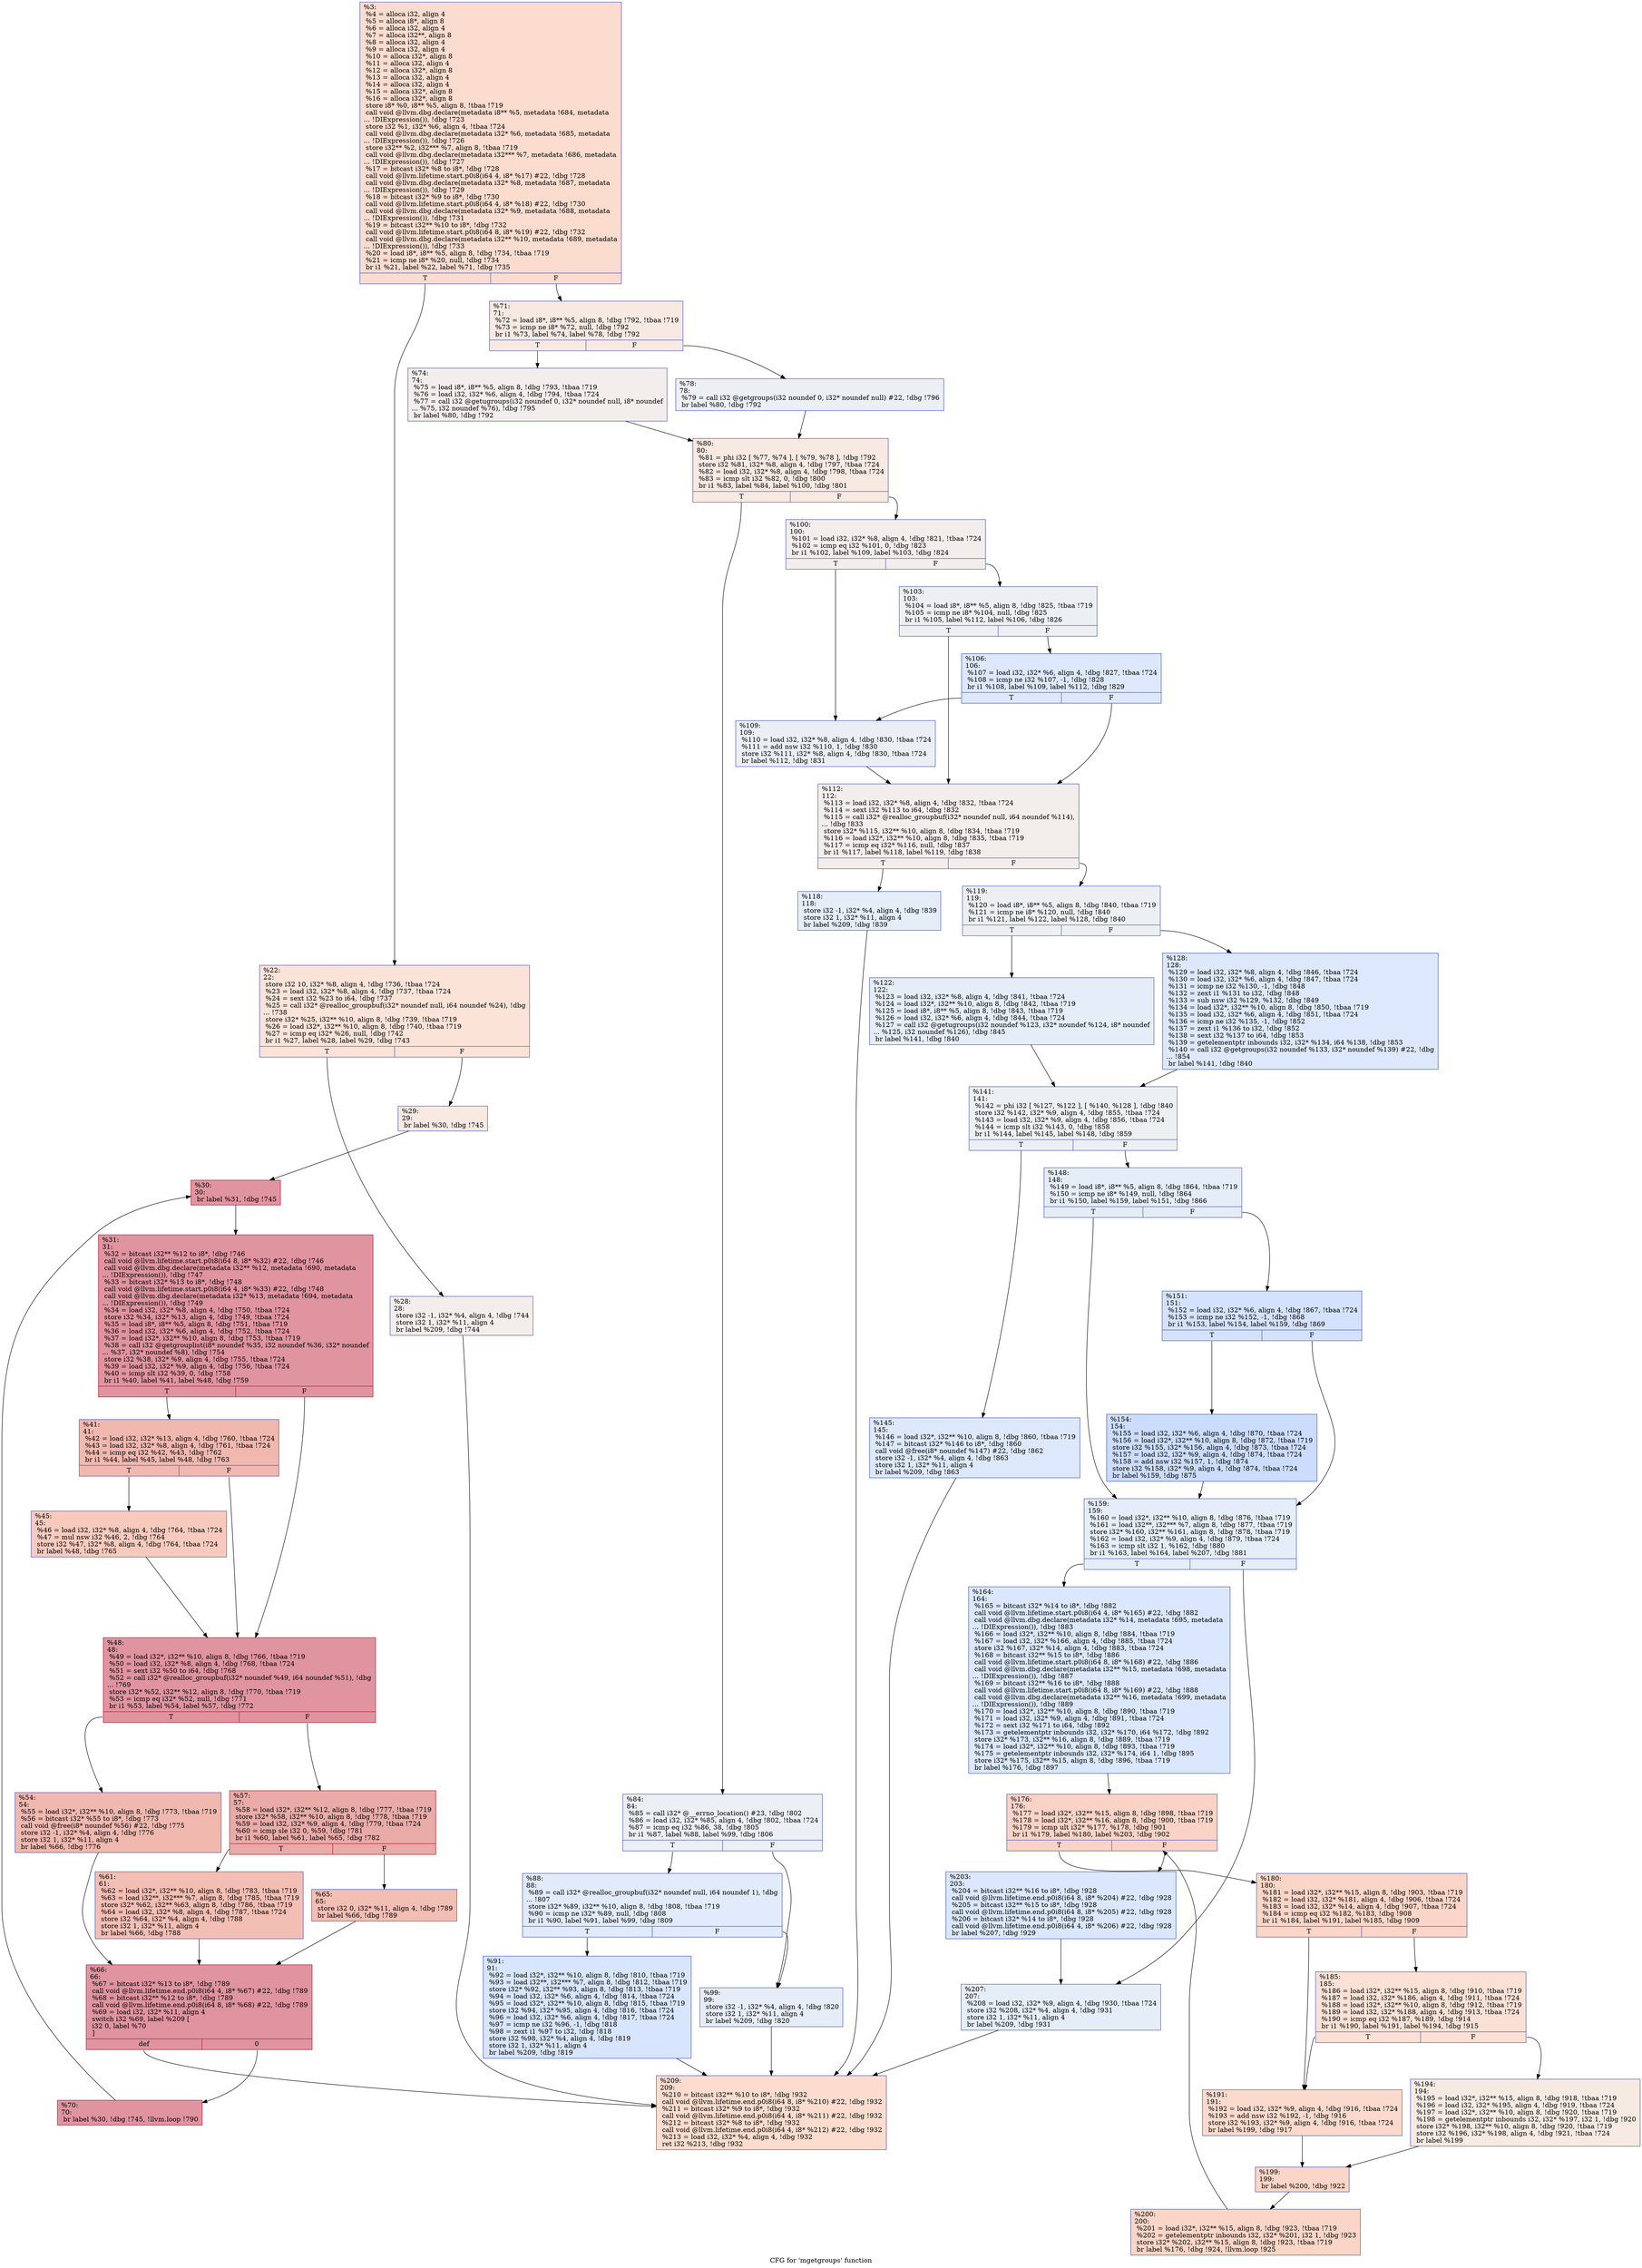 digraph "CFG for 'mgetgroups' function" {
	label="CFG for 'mgetgroups' function";

	Node0x1197bd0 [shape=record,color="#3d50c3ff", style=filled, fillcolor="#f7af9170",label="{%3:\l  %4 = alloca i32, align 4\l  %5 = alloca i8*, align 8\l  %6 = alloca i32, align 4\l  %7 = alloca i32**, align 8\l  %8 = alloca i32, align 4\l  %9 = alloca i32, align 4\l  %10 = alloca i32*, align 8\l  %11 = alloca i32, align 4\l  %12 = alloca i32*, align 8\l  %13 = alloca i32, align 4\l  %14 = alloca i32, align 4\l  %15 = alloca i32*, align 8\l  %16 = alloca i32*, align 8\l  store i8* %0, i8** %5, align 8, !tbaa !719\l  call void @llvm.dbg.declare(metadata i8** %5, metadata !684, metadata\l... !DIExpression()), !dbg !723\l  store i32 %1, i32* %6, align 4, !tbaa !724\l  call void @llvm.dbg.declare(metadata i32* %6, metadata !685, metadata\l... !DIExpression()), !dbg !726\l  store i32** %2, i32*** %7, align 8, !tbaa !719\l  call void @llvm.dbg.declare(metadata i32*** %7, metadata !686, metadata\l... !DIExpression()), !dbg !727\l  %17 = bitcast i32* %8 to i8*, !dbg !728\l  call void @llvm.lifetime.start.p0i8(i64 4, i8* %17) #22, !dbg !728\l  call void @llvm.dbg.declare(metadata i32* %8, metadata !687, metadata\l... !DIExpression()), !dbg !729\l  %18 = bitcast i32* %9 to i8*, !dbg !730\l  call void @llvm.lifetime.start.p0i8(i64 4, i8* %18) #22, !dbg !730\l  call void @llvm.dbg.declare(metadata i32* %9, metadata !688, metadata\l... !DIExpression()), !dbg !731\l  %19 = bitcast i32** %10 to i8*, !dbg !732\l  call void @llvm.lifetime.start.p0i8(i64 8, i8* %19) #22, !dbg !732\l  call void @llvm.dbg.declare(metadata i32** %10, metadata !689, metadata\l... !DIExpression()), !dbg !733\l  %20 = load i8*, i8** %5, align 8, !dbg !734, !tbaa !719\l  %21 = icmp ne i8* %20, null, !dbg !734\l  br i1 %21, label %22, label %71, !dbg !735\l|{<s0>T|<s1>F}}"];
	Node0x1197bd0:s0 -> Node0x1197db0;
	Node0x1197bd0:s1 -> Node0x1198210;
	Node0x1197db0 [shape=record,color="#3d50c3ff", style=filled, fillcolor="#f6bfa670",label="{%22:\l22:                                               \l  store i32 10, i32* %8, align 4, !dbg !736, !tbaa !724\l  %23 = load i32, i32* %8, align 4, !dbg !737, !tbaa !724\l  %24 = sext i32 %23 to i64, !dbg !737\l  %25 = call i32* @realloc_groupbuf(i32* noundef null, i64 noundef %24), !dbg\l... !738\l  store i32* %25, i32** %10, align 8, !dbg !739, !tbaa !719\l  %26 = load i32*, i32** %10, align 8, !dbg !740, !tbaa !719\l  %27 = icmp eq i32* %26, null, !dbg !742\l  br i1 %27, label %28, label %29, !dbg !743\l|{<s0>T|<s1>F}}"];
	Node0x1197db0:s0 -> Node0x1197e00;
	Node0x1197db0:s1 -> Node0x1197e50;
	Node0x1197e00 [shape=record,color="#3d50c3ff", style=filled, fillcolor="#e3d9d370",label="{%28:\l28:                                               \l  store i32 -1, i32* %4, align 4, !dbg !744\l  store i32 1, i32* %11, align 4\l  br label %209, !dbg !744\l}"];
	Node0x1197e00 -> Node0x1198c60;
	Node0x1197e50 [shape=record,color="#3d50c3ff", style=filled, fillcolor="#efcebd70",label="{%29:\l29:                                               \l  br label %30, !dbg !745\l}"];
	Node0x1197e50 -> Node0x1197ea0;
	Node0x1197ea0 [shape=record,color="#b70d28ff", style=filled, fillcolor="#b70d2870",label="{%30:\l30:                                               \l  br label %31, !dbg !745\l}"];
	Node0x1197ea0 -> Node0x1197ef0;
	Node0x1197ef0 [shape=record,color="#b70d28ff", style=filled, fillcolor="#b70d2870",label="{%31:\l31:                                               \l  %32 = bitcast i32** %12 to i8*, !dbg !746\l  call void @llvm.lifetime.start.p0i8(i64 8, i8* %32) #22, !dbg !746\l  call void @llvm.dbg.declare(metadata i32** %12, metadata !690, metadata\l... !DIExpression()), !dbg !747\l  %33 = bitcast i32* %13 to i8*, !dbg !748\l  call void @llvm.lifetime.start.p0i8(i64 4, i8* %33) #22, !dbg !748\l  call void @llvm.dbg.declare(metadata i32* %13, metadata !694, metadata\l... !DIExpression()), !dbg !749\l  %34 = load i32, i32* %8, align 4, !dbg !750, !tbaa !724\l  store i32 %34, i32* %13, align 4, !dbg !749, !tbaa !724\l  %35 = load i8*, i8** %5, align 8, !dbg !751, !tbaa !719\l  %36 = load i32, i32* %6, align 4, !dbg !752, !tbaa !724\l  %37 = load i32*, i32** %10, align 8, !dbg !753, !tbaa !719\l  %38 = call i32 @getgrouplist(i8* noundef %35, i32 noundef %36, i32* noundef\l... %37, i32* noundef %8), !dbg !754\l  store i32 %38, i32* %9, align 4, !dbg !755, !tbaa !724\l  %39 = load i32, i32* %9, align 4, !dbg !756, !tbaa !724\l  %40 = icmp slt i32 %39, 0, !dbg !758\l  br i1 %40, label %41, label %48, !dbg !759\l|{<s0>T|<s1>F}}"];
	Node0x1197ef0:s0 -> Node0x1197f40;
	Node0x1197ef0:s1 -> Node0x1197fe0;
	Node0x1197f40 [shape=record,color="#3d50c3ff", style=filled, fillcolor="#dc5d4a70",label="{%41:\l41:                                               \l  %42 = load i32, i32* %13, align 4, !dbg !760, !tbaa !724\l  %43 = load i32, i32* %8, align 4, !dbg !761, !tbaa !724\l  %44 = icmp eq i32 %42, %43, !dbg !762\l  br i1 %44, label %45, label %48, !dbg !763\l|{<s0>T|<s1>F}}"];
	Node0x1197f40:s0 -> Node0x1197f90;
	Node0x1197f40:s1 -> Node0x1197fe0;
	Node0x1197f90 [shape=record,color="#3d50c3ff", style=filled, fillcolor="#ef886b70",label="{%45:\l45:                                               \l  %46 = load i32, i32* %8, align 4, !dbg !764, !tbaa !724\l  %47 = mul nsw i32 %46, 2, !dbg !764\l  store i32 %47, i32* %8, align 4, !dbg !764, !tbaa !724\l  br label %48, !dbg !765\l}"];
	Node0x1197f90 -> Node0x1197fe0;
	Node0x1197fe0 [shape=record,color="#b70d28ff", style=filled, fillcolor="#b70d2870",label="{%48:\l48:                                               \l  %49 = load i32*, i32** %10, align 8, !dbg !766, !tbaa !719\l  %50 = load i32, i32* %8, align 4, !dbg !768, !tbaa !724\l  %51 = sext i32 %50 to i64, !dbg !768\l  %52 = call i32* @realloc_groupbuf(i32* noundef %49, i64 noundef %51), !dbg\l... !769\l  store i32* %52, i32** %12, align 8, !dbg !770, !tbaa !719\l  %53 = icmp eq i32* %52, null, !dbg !771\l  br i1 %53, label %54, label %57, !dbg !772\l|{<s0>T|<s1>F}}"];
	Node0x1197fe0:s0 -> Node0x1198030;
	Node0x1197fe0:s1 -> Node0x1198080;
	Node0x1198030 [shape=record,color="#3d50c3ff", style=filled, fillcolor="#dc5d4a70",label="{%54:\l54:                                               \l  %55 = load i32*, i32** %10, align 8, !dbg !773, !tbaa !719\l  %56 = bitcast i32* %55 to i8*, !dbg !773\l  call void @free(i8* noundef %56) #22, !dbg !775\l  store i32 -1, i32* %4, align 4, !dbg !776\l  store i32 1, i32* %11, align 4\l  br label %66, !dbg !776\l}"];
	Node0x1198030 -> Node0x1198170;
	Node0x1198080 [shape=record,color="#b70d28ff", style=filled, fillcolor="#cc403a70",label="{%57:\l57:                                               \l  %58 = load i32*, i32** %12, align 8, !dbg !777, !tbaa !719\l  store i32* %58, i32** %10, align 8, !dbg !778, !tbaa !719\l  %59 = load i32, i32* %9, align 4, !dbg !779, !tbaa !724\l  %60 = icmp sle i32 0, %59, !dbg !781\l  br i1 %60, label %61, label %65, !dbg !782\l|{<s0>T|<s1>F}}"];
	Node0x1198080:s0 -> Node0x11980d0;
	Node0x1198080:s1 -> Node0x1198120;
	Node0x11980d0 [shape=record,color="#3d50c3ff", style=filled, fillcolor="#e36c5570",label="{%61:\l61:                                               \l  %62 = load i32*, i32** %10, align 8, !dbg !783, !tbaa !719\l  %63 = load i32**, i32*** %7, align 8, !dbg !785, !tbaa !719\l  store i32* %62, i32** %63, align 8, !dbg !786, !tbaa !719\l  %64 = load i32, i32* %8, align 4, !dbg !787, !tbaa !724\l  store i32 %64, i32* %4, align 4, !dbg !788\l  store i32 1, i32* %11, align 4\l  br label %66, !dbg !788\l}"];
	Node0x11980d0 -> Node0x1198170;
	Node0x1198120 [shape=record,color="#3d50c3ff", style=filled, fillcolor="#e36c5570",label="{%65:\l65:                                               \l  store i32 0, i32* %11, align 4, !dbg !789\l  br label %66, !dbg !789\l}"];
	Node0x1198120 -> Node0x1198170;
	Node0x1198170 [shape=record,color="#b70d28ff", style=filled, fillcolor="#b70d2870",label="{%66:\l66:                                               \l  %67 = bitcast i32* %13 to i8*, !dbg !789\l  call void @llvm.lifetime.end.p0i8(i64 4, i8* %67) #22, !dbg !789\l  %68 = bitcast i32** %12 to i8*, !dbg !789\l  call void @llvm.lifetime.end.p0i8(i64 8, i8* %68) #22, !dbg !789\l  %69 = load i32, i32* %11, align 4\l  switch i32 %69, label %209 [\l    i32 0, label %70\l  ]\l|{<s0>def|<s1>0}}"];
	Node0x1198170:s0 -> Node0x1198c60;
	Node0x1198170:s1 -> Node0x11981c0;
	Node0x11981c0 [shape=record,color="#b70d28ff", style=filled, fillcolor="#b70d2870",label="{%70:\l70:                                               \l  br label %30, !dbg !745, !llvm.loop !790\l}"];
	Node0x11981c0 -> Node0x1197ea0;
	Node0x1198210 [shape=record,color="#3d50c3ff", style=filled, fillcolor="#efcebd70",label="{%71:\l71:                                               \l  %72 = load i8*, i8** %5, align 8, !dbg !792, !tbaa !719\l  %73 = icmp ne i8* %72, null, !dbg !792\l  br i1 %73, label %74, label %78, !dbg !792\l|{<s0>T|<s1>F}}"];
	Node0x1198210:s0 -> Node0x1198260;
	Node0x1198210:s1 -> Node0x11982b0;
	Node0x1198260 [shape=record,color="#3d50c3ff", style=filled, fillcolor="#e3d9d370",label="{%74:\l74:                                               \l  %75 = load i8*, i8** %5, align 8, !dbg !793, !tbaa !719\l  %76 = load i32, i32* %6, align 4, !dbg !794, !tbaa !724\l  %77 = call i32 @getugroups(i32 noundef 0, i32* noundef null, i8* noundef\l... %75, i32 noundef %76), !dbg !795\l  br label %80, !dbg !792\l}"];
	Node0x1198260 -> Node0x1198300;
	Node0x11982b0 [shape=record,color="#3d50c3ff", style=filled, fillcolor="#d4dbe670",label="{%78:\l78:                                               \l  %79 = call i32 @getgroups(i32 noundef 0, i32* noundef null) #22, !dbg !796\l  br label %80, !dbg !792\l}"];
	Node0x11982b0 -> Node0x1198300;
	Node0x1198300 [shape=record,color="#3d50c3ff", style=filled, fillcolor="#efcebd70",label="{%80:\l80:                                               \l  %81 = phi i32 [ %77, %74 ], [ %79, %78 ], !dbg !792\l  store i32 %81, i32* %8, align 4, !dbg !797, !tbaa !724\l  %82 = load i32, i32* %8, align 4, !dbg !798, !tbaa !724\l  %83 = icmp slt i32 %82, 0, !dbg !800\l  br i1 %83, label %84, label %100, !dbg !801\l|{<s0>T|<s1>F}}"];
	Node0x1198300:s0 -> Node0x1198350;
	Node0x1198300:s1 -> Node0x1198490;
	Node0x1198350 [shape=record,color="#3d50c3ff", style=filled, fillcolor="#d4dbe670",label="{%84:\l84:                                               \l  %85 = call i32* @__errno_location() #23, !dbg !802\l  %86 = load i32, i32* %85, align 4, !dbg !802, !tbaa !724\l  %87 = icmp eq i32 %86, 38, !dbg !805\l  br i1 %87, label %88, label %99, !dbg !806\l|{<s0>T|<s1>F}}"];
	Node0x1198350:s0 -> Node0x11983a0;
	Node0x1198350:s1 -> Node0x1198440;
	Node0x11983a0 [shape=record,color="#3d50c3ff", style=filled, fillcolor="#bbd1f870",label="{%88:\l88:                                               \l  %89 = call i32* @realloc_groupbuf(i32* noundef null, i64 noundef 1), !dbg\l... !807\l  store i32* %89, i32** %10, align 8, !dbg !808, !tbaa !719\l  %90 = icmp ne i32* %89, null, !dbg !808\l  br i1 %90, label %91, label %99, !dbg !809\l|{<s0>T|<s1>F}}"];
	Node0x11983a0:s0 -> Node0x11983f0;
	Node0x11983a0:s1 -> Node0x1198440;
	Node0x11983f0 [shape=record,color="#3d50c3ff", style=filled, fillcolor="#a7c5fe70",label="{%91:\l91:                                               \l  %92 = load i32*, i32** %10, align 8, !dbg !810, !tbaa !719\l  %93 = load i32**, i32*** %7, align 8, !dbg !812, !tbaa !719\l  store i32* %92, i32** %93, align 8, !dbg !813, !tbaa !719\l  %94 = load i32, i32* %6, align 4, !dbg !814, !tbaa !724\l  %95 = load i32*, i32** %10, align 8, !dbg !815, !tbaa !719\l  store i32 %94, i32* %95, align 4, !dbg !816, !tbaa !724\l  %96 = load i32, i32* %6, align 4, !dbg !817, !tbaa !724\l  %97 = icmp ne i32 %96, -1, !dbg !818\l  %98 = zext i1 %97 to i32, !dbg !818\l  store i32 %98, i32* %4, align 4, !dbg !819\l  store i32 1, i32* %11, align 4\l  br label %209, !dbg !819\l}"];
	Node0x11983f0 -> Node0x1198c60;
	Node0x1198440 [shape=record,color="#3d50c3ff", style=filled, fillcolor="#c7d7f070",label="{%99:\l99:                                               \l  store i32 -1, i32* %4, align 4, !dbg !820\l  store i32 1, i32* %11, align 4\l  br label %209, !dbg !820\l}"];
	Node0x1198440 -> Node0x1198c60;
	Node0x1198490 [shape=record,color="#3d50c3ff", style=filled, fillcolor="#e3d9d370",label="{%100:\l100:                                              \l  %101 = load i32, i32* %8, align 4, !dbg !821, !tbaa !724\l  %102 = icmp eq i32 %101, 0, !dbg !823\l  br i1 %102, label %109, label %103, !dbg !824\l|{<s0>T|<s1>F}}"];
	Node0x1198490:s0 -> Node0x1198580;
	Node0x1198490:s1 -> Node0x11984e0;
	Node0x11984e0 [shape=record,color="#3d50c3ff", style=filled, fillcolor="#d6dce470",label="{%103:\l103:                                              \l  %104 = load i8*, i8** %5, align 8, !dbg !825, !tbaa !719\l  %105 = icmp ne i8* %104, null, !dbg !825\l  br i1 %105, label %112, label %106, !dbg !826\l|{<s0>T|<s1>F}}"];
	Node0x11984e0:s0 -> Node0x11985d0;
	Node0x11984e0:s1 -> Node0x1198530;
	Node0x1198530 [shape=record,color="#3d50c3ff", style=filled, fillcolor="#b2ccfb70",label="{%106:\l106:                                              \l  %107 = load i32, i32* %6, align 4, !dbg !827, !tbaa !724\l  %108 = icmp ne i32 %107, -1, !dbg !828\l  br i1 %108, label %109, label %112, !dbg !829\l|{<s0>T|<s1>F}}"];
	Node0x1198530:s0 -> Node0x1198580;
	Node0x1198530:s1 -> Node0x11985d0;
	Node0x1198580 [shape=record,color="#3d50c3ff", style=filled, fillcolor="#d1dae970",label="{%109:\l109:                                              \l  %110 = load i32, i32* %8, align 4, !dbg !830, !tbaa !724\l  %111 = add nsw i32 %110, 1, !dbg !830\l  store i32 %111, i32* %8, align 4, !dbg !830, !tbaa !724\l  br label %112, !dbg !831\l}"];
	Node0x1198580 -> Node0x11985d0;
	Node0x11985d0 [shape=record,color="#3d50c3ff", style=filled, fillcolor="#e3d9d370",label="{%112:\l112:                                              \l  %113 = load i32, i32* %8, align 4, !dbg !832, !tbaa !724\l  %114 = sext i32 %113 to i64, !dbg !832\l  %115 = call i32* @realloc_groupbuf(i32* noundef null, i64 noundef %114),\l... !dbg !833\l  store i32* %115, i32** %10, align 8, !dbg !834, !tbaa !719\l  %116 = load i32*, i32** %10, align 8, !dbg !835, !tbaa !719\l  %117 = icmp eq i32* %116, null, !dbg !837\l  br i1 %117, label %118, label %119, !dbg !838\l|{<s0>T|<s1>F}}"];
	Node0x11985d0:s0 -> Node0x1198620;
	Node0x11985d0:s1 -> Node0x1198670;
	Node0x1198620 [shape=record,color="#3d50c3ff", style=filled, fillcolor="#c5d6f270",label="{%118:\l118:                                              \l  store i32 -1, i32* %4, align 4, !dbg !839\l  store i32 1, i32* %11, align 4\l  br label %209, !dbg !839\l}"];
	Node0x1198620 -> Node0x1198c60;
	Node0x1198670 [shape=record,color="#3d50c3ff", style=filled, fillcolor="#d6dce470",label="{%119:\l119:                                              \l  %120 = load i8*, i8** %5, align 8, !dbg !840, !tbaa !719\l  %121 = icmp ne i8* %120, null, !dbg !840\l  br i1 %121, label %122, label %128, !dbg !840\l|{<s0>T|<s1>F}}"];
	Node0x1198670:s0 -> Node0x11986c0;
	Node0x1198670:s1 -> Node0x1198710;
	Node0x11986c0 [shape=record,color="#3d50c3ff", style=filled, fillcolor="#c5d6f270",label="{%122:\l122:                                              \l  %123 = load i32, i32* %8, align 4, !dbg !841, !tbaa !724\l  %124 = load i32*, i32** %10, align 8, !dbg !842, !tbaa !719\l  %125 = load i8*, i8** %5, align 8, !dbg !843, !tbaa !719\l  %126 = load i32, i32* %6, align 4, !dbg !844, !tbaa !724\l  %127 = call i32 @getugroups(i32 noundef %123, i32* noundef %124, i8* noundef\l... %125, i32 noundef %126), !dbg !845\l  br label %141, !dbg !840\l}"];
	Node0x11986c0 -> Node0x1198760;
	Node0x1198710 [shape=record,color="#3d50c3ff", style=filled, fillcolor="#b2ccfb70",label="{%128:\l128:                                              \l  %129 = load i32, i32* %8, align 4, !dbg !846, !tbaa !724\l  %130 = load i32, i32* %6, align 4, !dbg !847, !tbaa !724\l  %131 = icmp ne i32 %130, -1, !dbg !848\l  %132 = zext i1 %131 to i32, !dbg !848\l  %133 = sub nsw i32 %129, %132, !dbg !849\l  %134 = load i32*, i32** %10, align 8, !dbg !850, !tbaa !719\l  %135 = load i32, i32* %6, align 4, !dbg !851, !tbaa !724\l  %136 = icmp ne i32 %135, -1, !dbg !852\l  %137 = zext i1 %136 to i32, !dbg !852\l  %138 = sext i32 %137 to i64, !dbg !853\l  %139 = getelementptr inbounds i32, i32* %134, i64 %138, !dbg !853\l  %140 = call i32 @getgroups(i32 noundef %133, i32* noundef %139) #22, !dbg\l... !854\l  br label %141, !dbg !840\l}"];
	Node0x1198710 -> Node0x1198760;
	Node0x1198760 [shape=record,color="#3d50c3ff", style=filled, fillcolor="#d6dce470",label="{%141:\l141:                                              \l  %142 = phi i32 [ %127, %122 ], [ %140, %128 ], !dbg !840\l  store i32 %142, i32* %9, align 4, !dbg !855, !tbaa !724\l  %143 = load i32, i32* %9, align 4, !dbg !856, !tbaa !724\l  %144 = icmp slt i32 %143, 0, !dbg !858\l  br i1 %144, label %145, label %148, !dbg !859\l|{<s0>T|<s1>F}}"];
	Node0x1198760:s0 -> Node0x11987b0;
	Node0x1198760:s1 -> Node0x1198800;
	Node0x11987b0 [shape=record,color="#3d50c3ff", style=filled, fillcolor="#b2ccfb70",label="{%145:\l145:                                              \l  %146 = load i32*, i32** %10, align 8, !dbg !860, !tbaa !719\l  %147 = bitcast i32* %146 to i8*, !dbg !860\l  call void @free(i8* noundef %147) #22, !dbg !862\l  store i32 -1, i32* %4, align 4, !dbg !863\l  store i32 1, i32* %11, align 4\l  br label %209, !dbg !863\l}"];
	Node0x11987b0 -> Node0x1198c60;
	Node0x1198800 [shape=record,color="#3d50c3ff", style=filled, fillcolor="#c5d6f270",label="{%148:\l148:                                              \l  %149 = load i8*, i8** %5, align 8, !dbg !864, !tbaa !719\l  %150 = icmp ne i8* %149, null, !dbg !864\l  br i1 %150, label %159, label %151, !dbg !866\l|{<s0>T|<s1>F}}"];
	Node0x1198800:s0 -> Node0x11988f0;
	Node0x1198800:s1 -> Node0x1198850;
	Node0x1198850 [shape=record,color="#3d50c3ff", style=filled, fillcolor="#9ebeff70",label="{%151:\l151:                                              \l  %152 = load i32, i32* %6, align 4, !dbg !867, !tbaa !724\l  %153 = icmp ne i32 %152, -1, !dbg !868\l  br i1 %153, label %154, label %159, !dbg !869\l|{<s0>T|<s1>F}}"];
	Node0x1198850:s0 -> Node0x11988a0;
	Node0x1198850:s1 -> Node0x11988f0;
	Node0x11988a0 [shape=record,color="#3d50c3ff", style=filled, fillcolor="#8caffe70",label="{%154:\l154:                                              \l  %155 = load i32, i32* %6, align 4, !dbg !870, !tbaa !724\l  %156 = load i32*, i32** %10, align 8, !dbg !872, !tbaa !719\l  store i32 %155, i32* %156, align 4, !dbg !873, !tbaa !724\l  %157 = load i32, i32* %9, align 4, !dbg !874, !tbaa !724\l  %158 = add nsw i32 %157, 1, !dbg !874\l  store i32 %158, i32* %9, align 4, !dbg !874, !tbaa !724\l  br label %159, !dbg !875\l}"];
	Node0x11988a0 -> Node0x11988f0;
	Node0x11988f0 [shape=record,color="#3d50c3ff", style=filled, fillcolor="#c5d6f270",label="{%159:\l159:                                              \l  %160 = load i32*, i32** %10, align 8, !dbg !876, !tbaa !719\l  %161 = load i32**, i32*** %7, align 8, !dbg !877, !tbaa !719\l  store i32* %160, i32** %161, align 8, !dbg !878, !tbaa !719\l  %162 = load i32, i32* %9, align 4, !dbg !879, !tbaa !724\l  %163 = icmp slt i32 1, %162, !dbg !880\l  br i1 %163, label %164, label %207, !dbg !881\l|{<s0>T|<s1>F}}"];
	Node0x11988f0:s0 -> Node0x1198940;
	Node0x11988f0:s1 -> Node0x1198c10;
	Node0x1198940 [shape=record,color="#3d50c3ff", style=filled, fillcolor="#abc8fd70",label="{%164:\l164:                                              \l  %165 = bitcast i32* %14 to i8*, !dbg !882\l  call void @llvm.lifetime.start.p0i8(i64 4, i8* %165) #22, !dbg !882\l  call void @llvm.dbg.declare(metadata i32* %14, metadata !695, metadata\l... !DIExpression()), !dbg !883\l  %166 = load i32*, i32** %10, align 8, !dbg !884, !tbaa !719\l  %167 = load i32, i32* %166, align 4, !dbg !885, !tbaa !724\l  store i32 %167, i32* %14, align 4, !dbg !883, !tbaa !724\l  %168 = bitcast i32** %15 to i8*, !dbg !886\l  call void @llvm.lifetime.start.p0i8(i64 8, i8* %168) #22, !dbg !886\l  call void @llvm.dbg.declare(metadata i32** %15, metadata !698, metadata\l... !DIExpression()), !dbg !887\l  %169 = bitcast i32** %16 to i8*, !dbg !888\l  call void @llvm.lifetime.start.p0i8(i64 8, i8* %169) #22, !dbg !888\l  call void @llvm.dbg.declare(metadata i32** %16, metadata !699, metadata\l... !DIExpression()), !dbg !889\l  %170 = load i32*, i32** %10, align 8, !dbg !890, !tbaa !719\l  %171 = load i32, i32* %9, align 4, !dbg !891, !tbaa !724\l  %172 = sext i32 %171 to i64, !dbg !892\l  %173 = getelementptr inbounds i32, i32* %170, i64 %172, !dbg !892\l  store i32* %173, i32** %16, align 8, !dbg !889, !tbaa !719\l  %174 = load i32*, i32** %10, align 8, !dbg !893, !tbaa !719\l  %175 = getelementptr inbounds i32, i32* %174, i64 1, !dbg !895\l  store i32* %175, i32** %15, align 8, !dbg !896, !tbaa !719\l  br label %176, !dbg !897\l}"];
	Node0x1198940 -> Node0x1198990;
	Node0x1198990 [shape=record,color="#3d50c3ff", style=filled, fillcolor="#f59c7d70",label="{%176:\l176:                                              \l  %177 = load i32*, i32** %15, align 8, !dbg !898, !tbaa !719\l  %178 = load i32*, i32** %16, align 8, !dbg !900, !tbaa !719\l  %179 = icmp ult i32* %177, %178, !dbg !901\l  br i1 %179, label %180, label %203, !dbg !902\l|{<s0>T|<s1>F}}"];
	Node0x1198990:s0 -> Node0x11989e0;
	Node0x1198990:s1 -> Node0x1198bc0;
	Node0x11989e0 [shape=record,color="#3d50c3ff", style=filled, fillcolor="#f5a08170",label="{%180:\l180:                                              \l  %181 = load i32*, i32** %15, align 8, !dbg !903, !tbaa !719\l  %182 = load i32, i32* %181, align 4, !dbg !906, !tbaa !724\l  %183 = load i32, i32* %14, align 4, !dbg !907, !tbaa !724\l  %184 = icmp eq i32 %182, %183, !dbg !908\l  br i1 %184, label %191, label %185, !dbg !909\l|{<s0>T|<s1>F}}"];
	Node0x11989e0:s0 -> Node0x1198a80;
	Node0x11989e0:s1 -> Node0x1198a30;
	Node0x1198a30 [shape=record,color="#3d50c3ff", style=filled, fillcolor="#f7bca170",label="{%185:\l185:                                              \l  %186 = load i32*, i32** %15, align 8, !dbg !910, !tbaa !719\l  %187 = load i32, i32* %186, align 4, !dbg !911, !tbaa !724\l  %188 = load i32*, i32** %10, align 8, !dbg !912, !tbaa !719\l  %189 = load i32, i32* %188, align 4, !dbg !913, !tbaa !724\l  %190 = icmp eq i32 %187, %189, !dbg !914\l  br i1 %190, label %191, label %194, !dbg !915\l|{<s0>T|<s1>F}}"];
	Node0x1198a30:s0 -> Node0x1198a80;
	Node0x1198a30:s1 -> Node0x1198ad0;
	Node0x1198a80 [shape=record,color="#3d50c3ff", style=filled, fillcolor="#f7ac8e70",label="{%191:\l191:                                              \l  %192 = load i32, i32* %9, align 4, !dbg !916, !tbaa !724\l  %193 = add nsw i32 %192, -1, !dbg !916\l  store i32 %193, i32* %9, align 4, !dbg !916, !tbaa !724\l  br label %199, !dbg !917\l}"];
	Node0x1198a80 -> Node0x1198b20;
	Node0x1198ad0 [shape=record,color="#3d50c3ff", style=filled, fillcolor="#eed0c070",label="{%194:\l194:                                              \l  %195 = load i32*, i32** %15, align 8, !dbg !918, !tbaa !719\l  %196 = load i32, i32* %195, align 4, !dbg !919, !tbaa !724\l  %197 = load i32*, i32** %10, align 8, !dbg !920, !tbaa !719\l  %198 = getelementptr inbounds i32, i32* %197, i32 1, !dbg !920\l  store i32* %198, i32** %10, align 8, !dbg !920, !tbaa !719\l  store i32 %196, i32* %198, align 4, !dbg !921, !tbaa !724\l  br label %199\l}"];
	Node0x1198ad0 -> Node0x1198b20;
	Node0x1198b20 [shape=record,color="#3d50c3ff", style=filled, fillcolor="#f5a08170",label="{%199:\l199:                                              \l  br label %200, !dbg !922\l}"];
	Node0x1198b20 -> Node0x1198b70;
	Node0x1198b70 [shape=record,color="#3d50c3ff", style=filled, fillcolor="#f5a08170",label="{%200:\l200:                                              \l  %201 = load i32*, i32** %15, align 8, !dbg !923, !tbaa !719\l  %202 = getelementptr inbounds i32, i32* %201, i32 1, !dbg !923\l  store i32* %202, i32** %15, align 8, !dbg !923, !tbaa !719\l  br label %176, !dbg !924, !llvm.loop !925\l}"];
	Node0x1198b70 -> Node0x1198990;
	Node0x1198bc0 [shape=record,color="#3d50c3ff", style=filled, fillcolor="#abc8fd70",label="{%203:\l203:                                              \l  %204 = bitcast i32** %16 to i8*, !dbg !928\l  call void @llvm.lifetime.end.p0i8(i64 8, i8* %204) #22, !dbg !928\l  %205 = bitcast i32** %15 to i8*, !dbg !928\l  call void @llvm.lifetime.end.p0i8(i64 8, i8* %205) #22, !dbg !928\l  %206 = bitcast i32* %14 to i8*, !dbg !928\l  call void @llvm.lifetime.end.p0i8(i64 4, i8* %206) #22, !dbg !928\l  br label %207, !dbg !929\l}"];
	Node0x1198bc0 -> Node0x1198c10;
	Node0x1198c10 [shape=record,color="#3d50c3ff", style=filled, fillcolor="#c5d6f270",label="{%207:\l207:                                              \l  %208 = load i32, i32* %9, align 4, !dbg !930, !tbaa !724\l  store i32 %208, i32* %4, align 4, !dbg !931\l  store i32 1, i32* %11, align 4\l  br label %209, !dbg !931\l}"];
	Node0x1198c10 -> Node0x1198c60;
	Node0x1198c60 [shape=record,color="#3d50c3ff", style=filled, fillcolor="#f7af9170",label="{%209:\l209:                                              \l  %210 = bitcast i32** %10 to i8*, !dbg !932\l  call void @llvm.lifetime.end.p0i8(i64 8, i8* %210) #22, !dbg !932\l  %211 = bitcast i32* %9 to i8*, !dbg !932\l  call void @llvm.lifetime.end.p0i8(i64 4, i8* %211) #22, !dbg !932\l  %212 = bitcast i32* %8 to i8*, !dbg !932\l  call void @llvm.lifetime.end.p0i8(i64 4, i8* %212) #22, !dbg !932\l  %213 = load i32, i32* %4, align 4, !dbg !932\l  ret i32 %213, !dbg !932\l}"];
}
